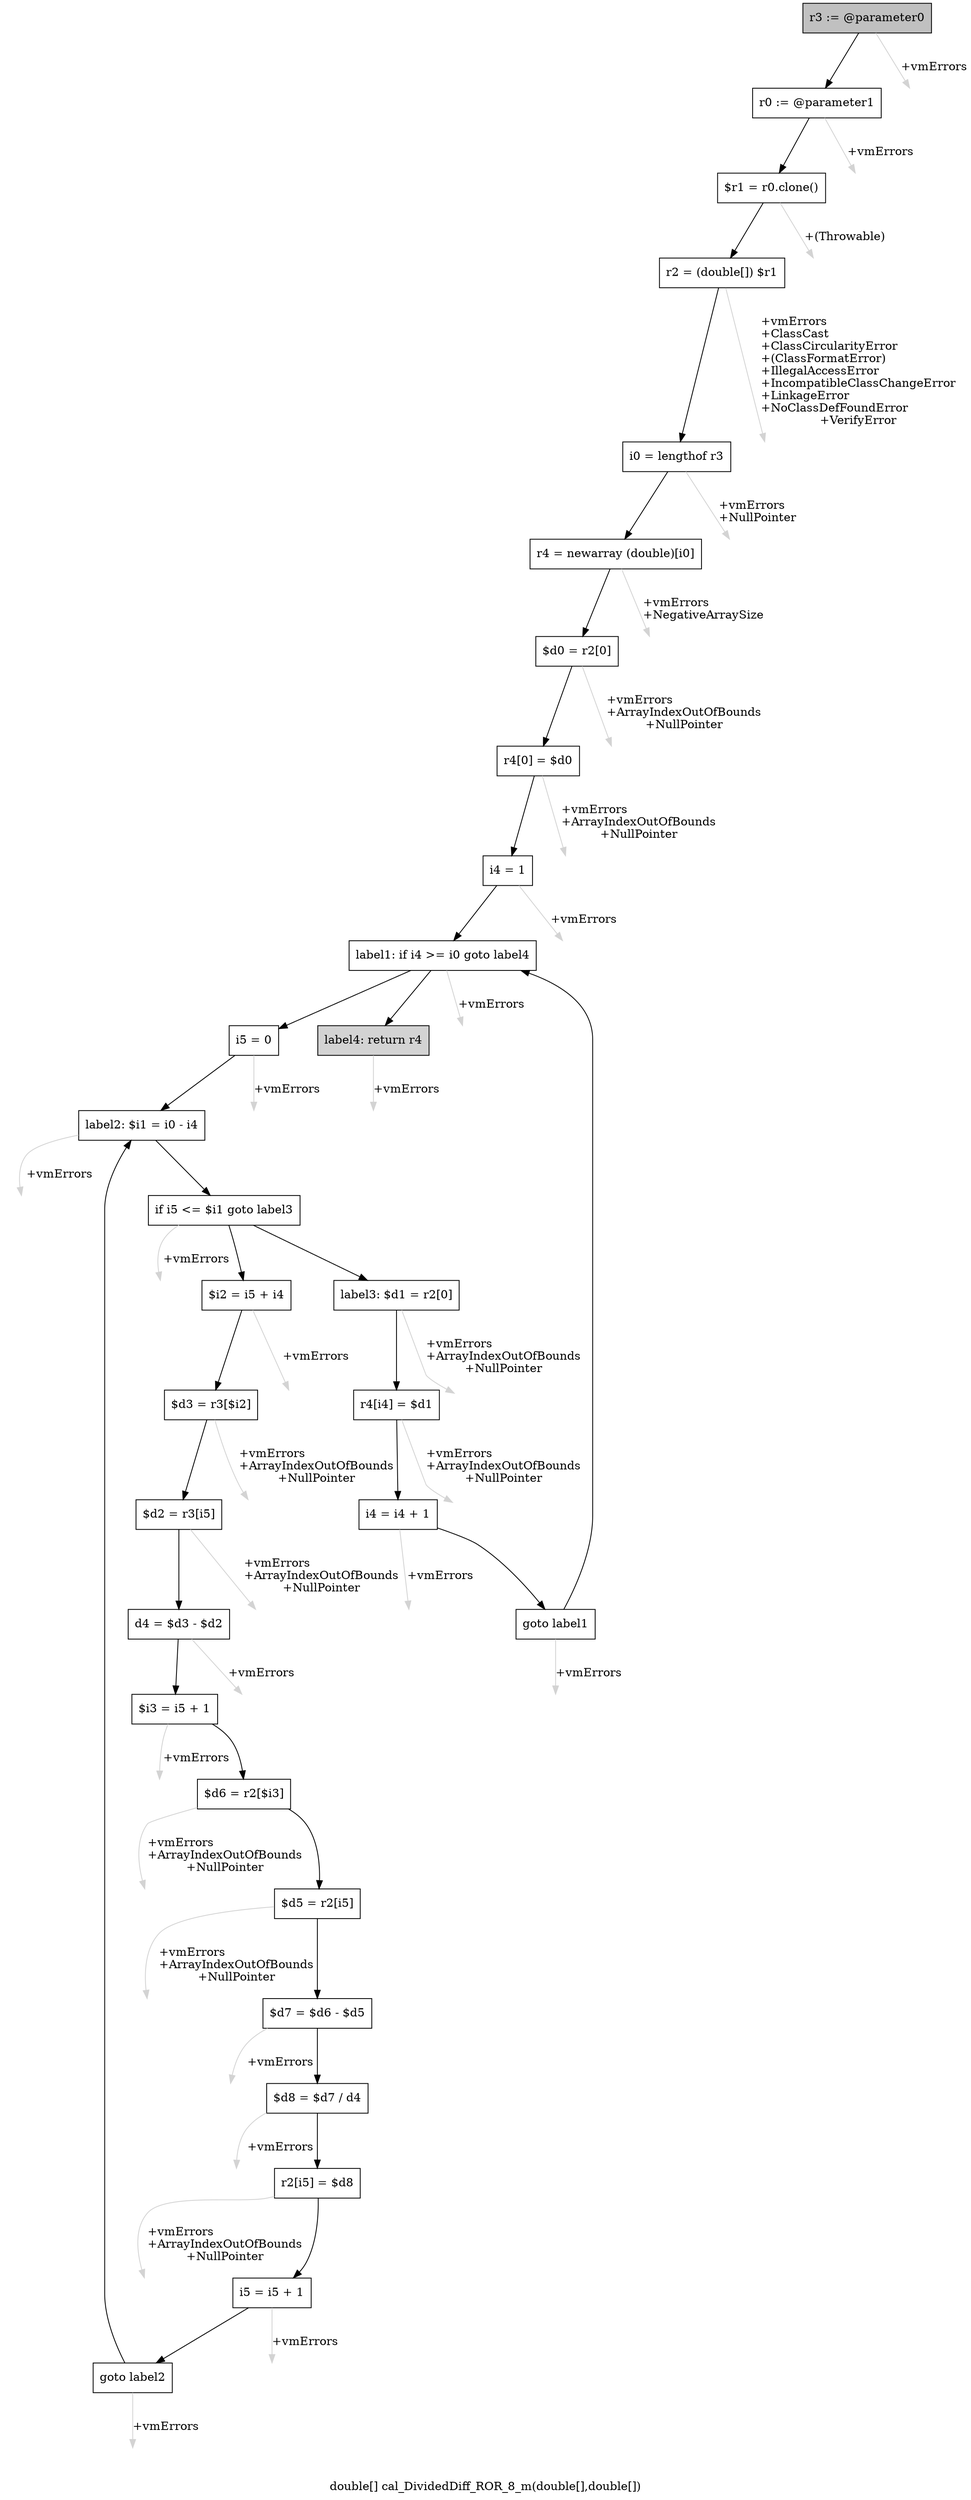digraph "double[] cal_DividedDiff_ROR_8_m(double[],double[])" {
    label="double[] cal_DividedDiff_ROR_8_m(double[],double[])";
    node [shape=box];
    "0" [style=filled,fillcolor=gray,label="r3 := @parameter0",];
    "1" [label="r0 := @parameter1",];
    "0"->"1" [color=black,];
    "30" [style=invis,label="Esc",];
    "0"->"30" [color=lightgray,label="\l+vmErrors",];
    "2" [label="$r1 = r0.clone()",];
    "1"->"2" [color=black,];
    "31" [style=invis,label="Esc",];
    "1"->"31" [color=lightgray,label="\l+vmErrors",];
    "3" [label="r2 = (double[]) $r1",];
    "2"->"3" [color=black,];
    "32" [style=invis,label="Esc",];
    "2"->"32" [color=lightgray,label="\l+(Throwable)",];
    "4" [label="i0 = lengthof r3",];
    "3"->"4" [color=black,];
    "33" [style=invis,label="Esc",];
    "3"->"33" [color=lightgray,label="\l+vmErrors\l+ClassCast\l+ClassCircularityError\l+(ClassFormatError)\l+IllegalAccessError\l+IncompatibleClassChangeError\l+LinkageError\l+NoClassDefFoundError\l+VerifyError",];
    "5" [label="r4 = newarray (double)[i0]",];
    "4"->"5" [color=black,];
    "34" [style=invis,label="Esc",];
    "4"->"34" [color=lightgray,label="\l+vmErrors\l+NullPointer",];
    "6" [label="$d0 = r2[0]",];
    "5"->"6" [color=black,];
    "35" [style=invis,label="Esc",];
    "5"->"35" [color=lightgray,label="\l+vmErrors\l+NegativeArraySize",];
    "7" [label="r4[0] = $d0",];
    "6"->"7" [color=black,];
    "36" [style=invis,label="Esc",];
    "6"->"36" [color=lightgray,label="\l+vmErrors\l+ArrayIndexOutOfBounds\l+NullPointer",];
    "8" [label="i4 = 1",];
    "7"->"8" [color=black,];
    "37" [style=invis,label="Esc",];
    "7"->"37" [color=lightgray,label="\l+vmErrors\l+ArrayIndexOutOfBounds\l+NullPointer",];
    "9" [label="label1: if i4 >= i0 goto label4",];
    "8"->"9" [color=black,];
    "38" [style=invis,label="Esc",];
    "8"->"38" [color=lightgray,label="\l+vmErrors",];
    "10" [label="i5 = 0",];
    "9"->"10" [color=black,];
    "29" [style=filled,fillcolor=lightgray,label="label4: return r4",];
    "9"->"29" [color=black,];
    "39" [style=invis,label="Esc",];
    "9"->"39" [color=lightgray,label="\l+vmErrors",];
    "11" [label="label2: $i1 = i0 - i4",];
    "10"->"11" [color=black,];
    "40" [style=invis,label="Esc",];
    "10"->"40" [color=lightgray,label="\l+vmErrors",];
    "12" [label="if i5 <= $i1 goto label3",];
    "11"->"12" [color=black,];
    "41" [style=invis,label="Esc",];
    "11"->"41" [color=lightgray,label="\l+vmErrors",];
    "13" [label="$i2 = i5 + i4",];
    "12"->"13" [color=black,];
    "25" [label="label3: $d1 = r2[0]",];
    "12"->"25" [color=black,];
    "42" [style=invis,label="Esc",];
    "12"->"42" [color=lightgray,label="\l+vmErrors",];
    "14" [label="$d3 = r3[$i2]",];
    "13"->"14" [color=black,];
    "43" [style=invis,label="Esc",];
    "13"->"43" [color=lightgray,label="\l+vmErrors",];
    "15" [label="$d2 = r3[i5]",];
    "14"->"15" [color=black,];
    "44" [style=invis,label="Esc",];
    "14"->"44" [color=lightgray,label="\l+vmErrors\l+ArrayIndexOutOfBounds\l+NullPointer",];
    "16" [label="d4 = $d3 - $d2",];
    "15"->"16" [color=black,];
    "45" [style=invis,label="Esc",];
    "15"->"45" [color=lightgray,label="\l+vmErrors\l+ArrayIndexOutOfBounds\l+NullPointer",];
    "17" [label="$i3 = i5 + 1",];
    "16"->"17" [color=black,];
    "46" [style=invis,label="Esc",];
    "16"->"46" [color=lightgray,label="\l+vmErrors",];
    "18" [label="$d6 = r2[$i3]",];
    "17"->"18" [color=black,];
    "47" [style=invis,label="Esc",];
    "17"->"47" [color=lightgray,label="\l+vmErrors",];
    "19" [label="$d5 = r2[i5]",];
    "18"->"19" [color=black,];
    "48" [style=invis,label="Esc",];
    "18"->"48" [color=lightgray,label="\l+vmErrors\l+ArrayIndexOutOfBounds\l+NullPointer",];
    "20" [label="$d7 = $d6 - $d5",];
    "19"->"20" [color=black,];
    "49" [style=invis,label="Esc",];
    "19"->"49" [color=lightgray,label="\l+vmErrors\l+ArrayIndexOutOfBounds\l+NullPointer",];
    "21" [label="$d8 = $d7 / d4",];
    "20"->"21" [color=black,];
    "50" [style=invis,label="Esc",];
    "20"->"50" [color=lightgray,label="\l+vmErrors",];
    "22" [label="r2[i5] = $d8",];
    "21"->"22" [color=black,];
    "51" [style=invis,label="Esc",];
    "21"->"51" [color=lightgray,label="\l+vmErrors",];
    "23" [label="i5 = i5 + 1",];
    "22"->"23" [color=black,];
    "52" [style=invis,label="Esc",];
    "22"->"52" [color=lightgray,label="\l+vmErrors\l+ArrayIndexOutOfBounds\l+NullPointer",];
    "24" [label="goto label2",];
    "23"->"24" [color=black,];
    "53" [style=invis,label="Esc",];
    "23"->"53" [color=lightgray,label="\l+vmErrors",];
    "24"->"11" [color=black,];
    "54" [style=invis,label="Esc",];
    "24"->"54" [color=lightgray,label="\l+vmErrors",];
    "26" [label="r4[i4] = $d1",];
    "25"->"26" [color=black,];
    "55" [style=invis,label="Esc",];
    "25"->"55" [color=lightgray,label="\l+vmErrors\l+ArrayIndexOutOfBounds\l+NullPointer",];
    "27" [label="i4 = i4 + 1",];
    "26"->"27" [color=black,];
    "56" [style=invis,label="Esc",];
    "26"->"56" [color=lightgray,label="\l+vmErrors\l+ArrayIndexOutOfBounds\l+NullPointer",];
    "28" [label="goto label1",];
    "27"->"28" [color=black,];
    "57" [style=invis,label="Esc",];
    "27"->"57" [color=lightgray,label="\l+vmErrors",];
    "28"->"9" [color=black,];
    "58" [style=invis,label="Esc",];
    "28"->"58" [color=lightgray,label="\l+vmErrors",];
    "59" [style=invis,label="Esc",];
    "29"->"59" [color=lightgray,label="\l+vmErrors",];
}
